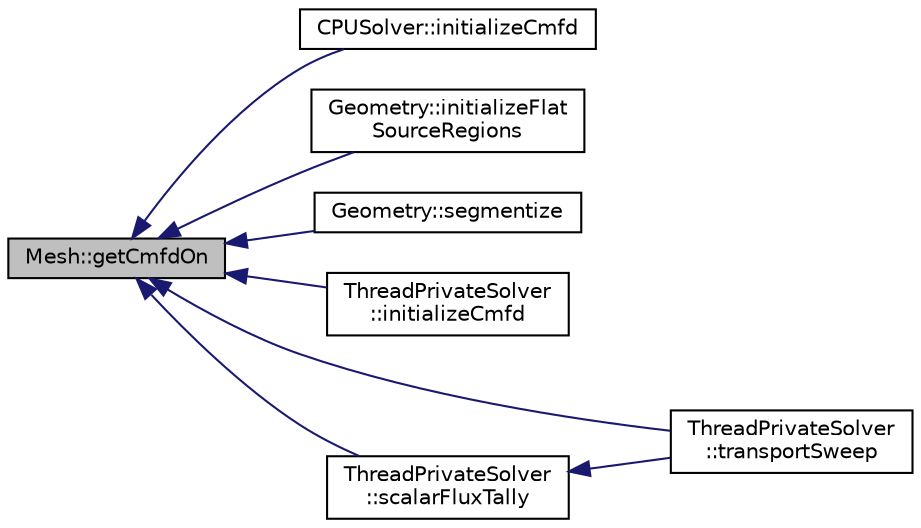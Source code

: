 digraph "Mesh::getCmfdOn"
{
  edge [fontname="Helvetica",fontsize="10",labelfontname="Helvetica",labelfontsize="10"];
  node [fontname="Helvetica",fontsize="10",shape=record];
  rankdir="LR";
  Node1 [label="Mesh::getCmfdOn",height=0.2,width=0.4,color="black", fillcolor="grey75", style="filled" fontcolor="black"];
  Node1 -> Node2 [dir="back",color="midnightblue",fontsize="10",style="solid",fontname="Helvetica"];
  Node2 [label="CPUSolver::initializeCmfd",height=0.2,width=0.4,color="black", fillcolor="white", style="filled",URL="$classCPUSolver.html#acf1386161e001fd58d8962a4c6ad24c7",tooltip="Initializes Cmfd object for acceleration prior to source iteration."];
  Node1 -> Node3 [dir="back",color="midnightblue",fontsize="10",style="solid",fontname="Helvetica"];
  Node3 [label="Geometry::initializeFlat\lSourceRegions",height=0.2,width=0.4,color="black", fillcolor="white", style="filled",URL="$classGeometry.html#ad951597b0a94c3f4c43db865ae30218d",tooltip="Compute the number of flat source regions in the Geometry and initialize arrays for FSR IDs and maps..."];
  Node1 -> Node4 [dir="back",color="midnightblue",fontsize="10",style="solid",fontname="Helvetica"];
  Node4 [label="Geometry::segmentize",height=0.2,width=0.4,color="black", fillcolor="white", style="filled",URL="$classGeometry.html#a21a092d997179d6bea6c66f592faa6de",tooltip="This method performs ray tracing to create Track segments within each flat source region in the Geome..."];
  Node1 -> Node5 [dir="back",color="midnightblue",fontsize="10",style="solid",fontname="Helvetica"];
  Node5 [label="ThreadPrivateSolver\l::initializeCmfd",height=0.2,width=0.4,color="black", fillcolor="white", style="filled",URL="$classThreadPrivateSolver.html#a2093a23adc15841ad486b2b803e1fb28",tooltip="Initializes Cmfd object for acceleration prior to source iteration."];
  Node1 -> Node6 [dir="back",color="midnightblue",fontsize="10",style="solid",fontname="Helvetica"];
  Node6 [label="ThreadPrivateSolver\l::transportSweep",height=0.2,width=0.4,color="black", fillcolor="white", style="filled",URL="$classThreadPrivateSolver.html#ad784c540c10f88aafe54965631c139e0",tooltip="This method performs one transport sweep of all azimuthal angles, Tracks, Track segments, polar angles and energy groups."];
  Node1 -> Node7 [dir="back",color="midnightblue",fontsize="10",style="solid",fontname="Helvetica"];
  Node7 [label="ThreadPrivateSolver\l::scalarFluxTally",height=0.2,width=0.4,color="black", fillcolor="white", style="filled",URL="$classThreadPrivateSolver.html#a0d9da6c56e767cb2d16759e92e0fecf1",tooltip="Computes the contribution to the FSR scalar flux from a Track segment."];
  Node7 -> Node6 [dir="back",color="midnightblue",fontsize="10",style="solid",fontname="Helvetica"];
}
